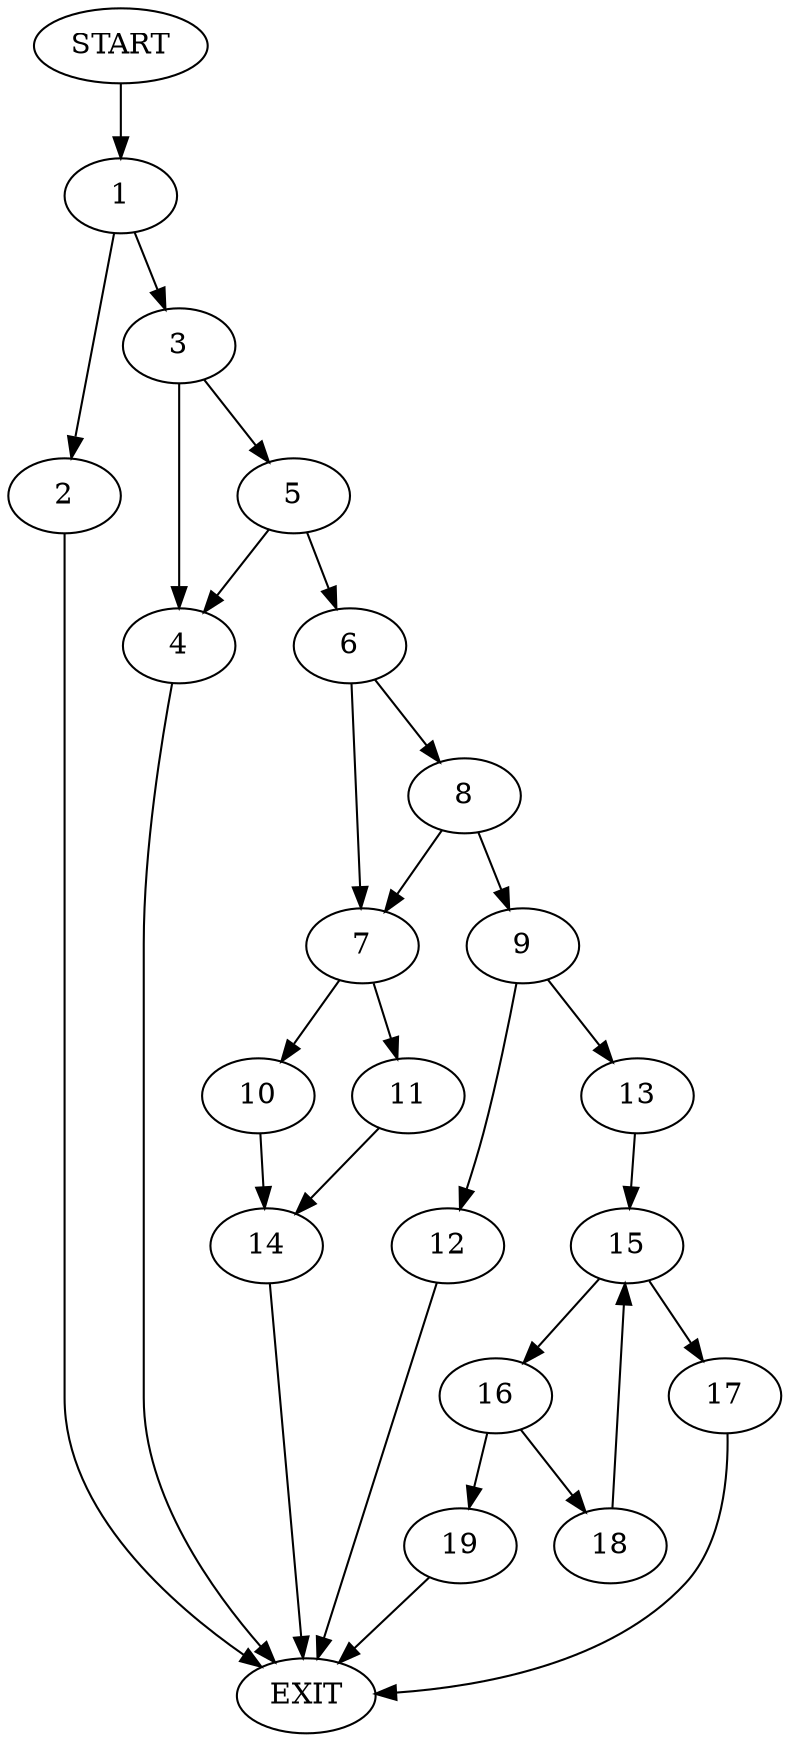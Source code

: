 digraph {
0 [label="START"]
20 [label="EXIT"]
0 -> 1
1 -> 2
1 -> 3
2 -> 20
3 -> 4
3 -> 5
5 -> 4
5 -> 6
4 -> 20
6 -> 7
6 -> 8
8 -> 7
8 -> 9
7 -> 10
7 -> 11
9 -> 12
9 -> 13
10 -> 14
11 -> 14
14 -> 20
12 -> 20
13 -> 15
15 -> 16
15 -> 17
17 -> 20
16 -> 18
16 -> 19
19 -> 20
18 -> 15
}
